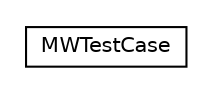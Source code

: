 #!/usr/local/bin/dot
#
# Class diagram 
# Generated by UMLGraph version R5_6-24-gf6e263 (http://www.umlgraph.org/)
#

digraph G {
	edge [fontname="Helvetica",fontsize=10,labelfontname="Helvetica",labelfontsize=10];
	node [fontname="Helvetica",fontsize=10,shape=plaintext];
	nodesep=0.25;
	ranksep=0.5;
	// org.universAAL.middleware.junit.MWTestCase
	c584730 [label=<<table title="org.universAAL.middleware.junit.MWTestCase" border="0" cellborder="1" cellspacing="0" cellpadding="2" port="p" href="./MWTestCase.html">
		<tr><td><table border="0" cellspacing="0" cellpadding="1">
<tr><td align="center" balign="center"> MWTestCase </td></tr>
		</table></td></tr>
		</table>>, URL="./MWTestCase.html", fontname="Helvetica", fontcolor="black", fontsize=10.0];
}

